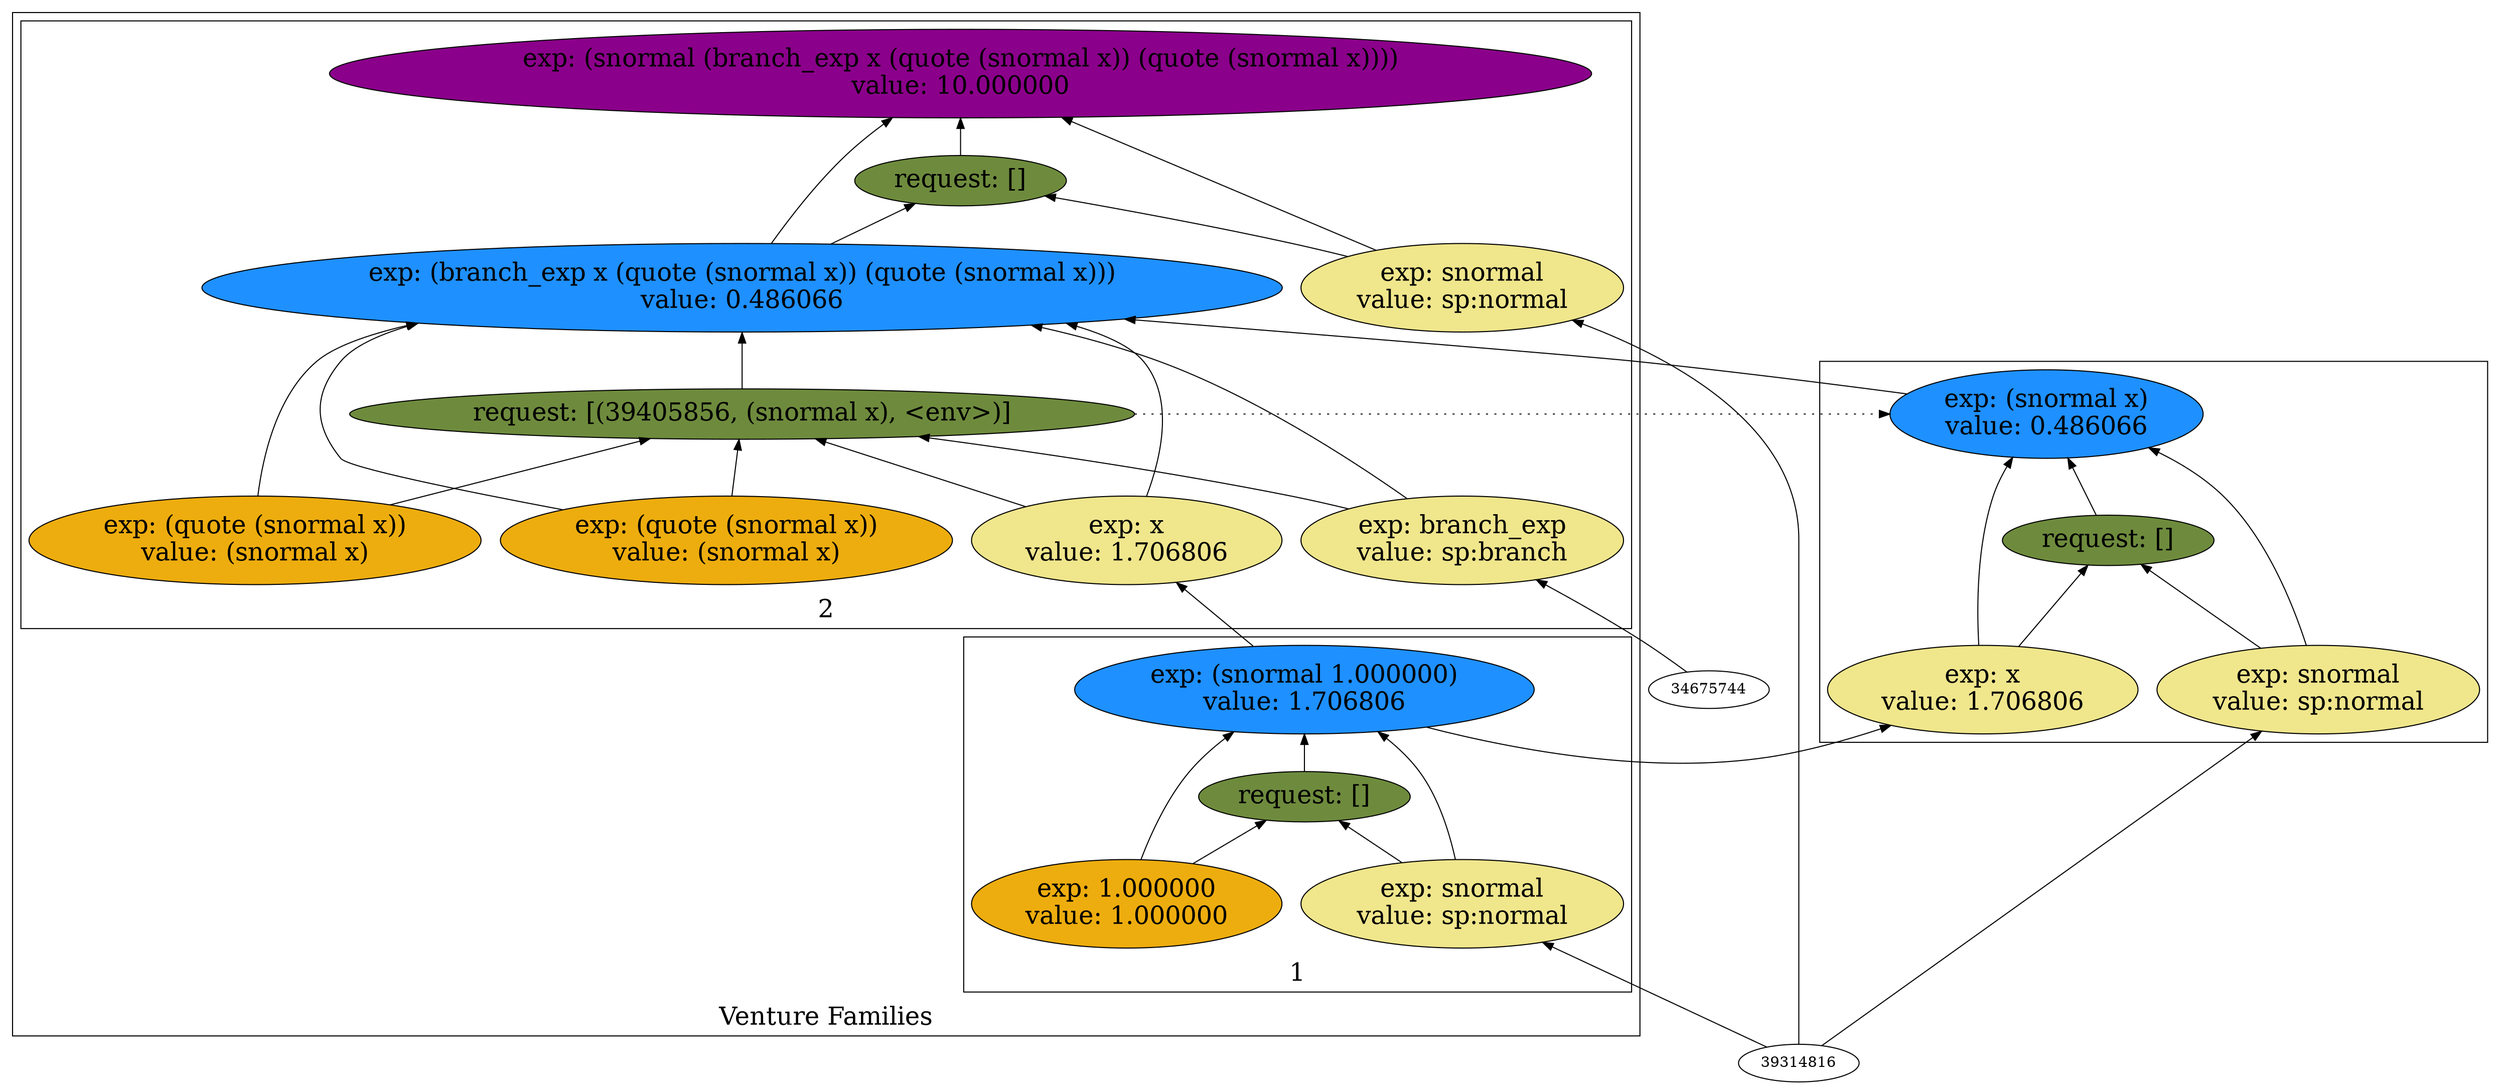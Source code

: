 digraph {
rankdir=BT
fontsize=24
subgraph cluster1 {
label="Venture Families"
subgraph cluster2 {
label="1"
"40383008"["fillcolor"="dodgerblue" "fontsize"="24" "label"="exp: (snormal 1.000000)\nvalue: 1.706806" "shape"="ellipse" "style"="filled" ]
"40133552"["fillcolor"="darkolivegreen4" "fontsize"="24" "label"="request: []" "shape"="ellipse" "style"="filled" ]
"40420752"["fillcolor"="khaki" "fontsize"="24" "label"="exp: snormal\nvalue: sp:normal" "shape"="ellipse" "style"="filled" ]
"40533984"["fillcolor"="darkgoldenrod2" "fontsize"="24" "label"="exp: 1.000000\nvalue: 1.000000" "shape"="ellipse" "style"="filled" ]
}

subgraph cluster3 {
label="2"
"41568416"["fillcolor"="magenta4" "fontsize"="24" "label"="exp: (snormal (branch_exp x (quote (snormal x)) (quote (snormal x))))\nvalue: 10.000000" "shape"="ellipse" "style"="filled" ]
"41518784"["fillcolor"="darkolivegreen4" "fontsize"="24" "label"="request: []" "shape"="ellipse" "style"="filled" ]
"40737392"["fillcolor"="khaki" "fontsize"="24" "label"="exp: snormal\nvalue: sp:normal" "shape"="ellipse" "style"="filled" ]
"40132496"["fillcolor"="dodgerblue" "fontsize"="24" "label"="exp: (branch_exp x (quote (snormal x)) (quote (snormal x)))\nvalue: 0.486066" "shape"="ellipse" "style"="filled" ]
"39405856"["fillcolor"="darkolivegreen4" "fontsize"="24" "label"="request: [(39405856, (snormal x), <env>)]" "shape"="ellipse" "style"="filled" ]
"40129536"["fillcolor"="khaki" "fontsize"="24" "label"="exp: branch_exp\nvalue: sp:branch" "shape"="ellipse" "style"="filled" ]
"39863520"["fillcolor"="khaki" "fontsize"="24" "label"="exp: x\nvalue: 1.706806" "shape"="ellipse" "style"="filled" ]
"40039360"["fillcolor"="darkgoldenrod2" "fontsize"="24" "label"="exp: (quote (snormal x))\nvalue: (snormal x)" "shape"="ellipse" "style"="filled" ]
"40054672"["fillcolor"="darkgoldenrod2" "fontsize"="24" "label"="exp: (quote (snormal x))\nvalue: (snormal x)" "shape"="ellipse" "style"="filled" ]
}

}

subgraph cluster4 {
label=""
"41630192"["fillcolor"="dodgerblue" "fontsize"="24" "label"="exp: (snormal x)\nvalue: 0.486066" "shape"="ellipse" "style"="filled" ]
"41419488"["fillcolor"="darkolivegreen4" "fontsize"="24" "label"="request: []" "shape"="ellipse" "style"="filled" ]
"39435056"["fillcolor"="khaki" "fontsize"="24" "label"="exp: snormal\nvalue: sp:normal" "shape"="ellipse" "style"="filled" ]
"39898000"["fillcolor"="khaki" "fontsize"="24" "label"="exp: x\nvalue: 1.706806" "shape"="ellipse" "style"="filled" ]
}

"40420752" -> "40383008"["arrowhead"="normal" "color"="black" "constraint"="true" "style"="solid" ]
"40420752" -> "40133552"["arrowhead"="normal" "color"="black" "constraint"="true" "style"="solid" ]
"39314816" -> "40420752"["arrowhead"="normal" "color"="black" "constraint"="true" "style"="solid" ]
"40533984" -> "40383008"["arrowhead"="normal" "color"="black" "constraint"="true" "style"="solid" ]
"40533984" -> "40133552"["arrowhead"="normal" "color"="black" "constraint"="true" "style"="solid" ]
"40133552" -> "40383008"["arrowhead"="normal" "color"="black" "constraint"="true" "style"="solid" ]
"40737392" -> "41568416"["arrowhead"="normal" "color"="black" "constraint"="true" "style"="solid" ]
"40737392" -> "41518784"["arrowhead"="normal" "color"="black" "constraint"="true" "style"="solid" ]
"39314816" -> "40737392"["arrowhead"="normal" "color"="black" "constraint"="true" "style"="solid" ]
"40132496" -> "41568416"["arrowhead"="normal" "color"="black" "constraint"="true" "style"="solid" ]
"40132496" -> "41518784"["arrowhead"="normal" "color"="black" "constraint"="true" "style"="solid" ]
"40129536" -> "40132496"["arrowhead"="normal" "color"="black" "constraint"="true" "style"="solid" ]
"40129536" -> "39405856"["arrowhead"="normal" "color"="black" "constraint"="true" "style"="solid" ]
"34675744" -> "40129536"["arrowhead"="normal" "color"="black" "constraint"="true" "style"="solid" ]
"39863520" -> "40132496"["arrowhead"="normal" "color"="black" "constraint"="true" "style"="solid" ]
"39863520" -> "39405856"["arrowhead"="normal" "color"="black" "constraint"="true" "style"="solid" ]
"40383008" -> "39863520"["arrowhead"="normal" "color"="black" "constraint"="true" "style"="solid" ]
"40039360" -> "40132496"["arrowhead"="normal" "color"="black" "constraint"="true" "style"="solid" ]
"40039360" -> "39405856"["arrowhead"="normal" "color"="black" "constraint"="true" "style"="solid" ]
"40054672" -> "40132496"["arrowhead"="normal" "color"="black" "constraint"="true" "style"="solid" ]
"40054672" -> "39405856"["arrowhead"="normal" "color"="black" "constraint"="true" "style"="solid" ]
"39405856" -> "40132496"["arrowhead"="normal" "color"="black" "constraint"="true" "style"="solid" ]
"41630192" -> "40132496"["arrowhead"="normal" "color"="black" "constraint"="true" "style"="solid" ]
"39405856" -> "41630192"["arrowhead"="normal" "color"="black" "constraint"="false" "style"="dotted" ]
"41518784" -> "41568416"["arrowhead"="normal" "color"="black" "constraint"="true" "style"="solid" ]
"39435056" -> "41630192"["arrowhead"="normal" "color"="black" "constraint"="true" "style"="solid" ]
"39435056" -> "41419488"["arrowhead"="normal" "color"="black" "constraint"="true" "style"="solid" ]
"39314816" -> "39435056"["arrowhead"="normal" "color"="black" "constraint"="true" "style"="solid" ]
"39898000" -> "41630192"["arrowhead"="normal" "color"="black" "constraint"="true" "style"="solid" ]
"39898000" -> "41419488"["arrowhead"="normal" "color"="black" "constraint"="true" "style"="solid" ]
"40383008" -> "39898000"["arrowhead"="normal" "color"="black" "constraint"="true" "style"="solid" ]
"41419488" -> "41630192"["arrowhead"="normal" "color"="black" "constraint"="true" "style"="solid" ]

}